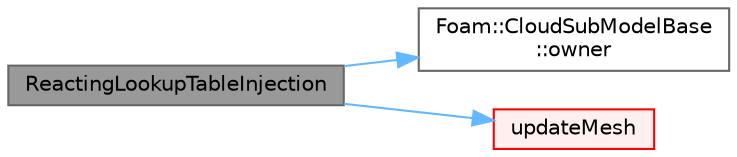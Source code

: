 digraph "ReactingLookupTableInjection"
{
 // LATEX_PDF_SIZE
  bgcolor="transparent";
  edge [fontname=Helvetica,fontsize=10,labelfontname=Helvetica,labelfontsize=10];
  node [fontname=Helvetica,fontsize=10,shape=box,height=0.2,width=0.4];
  rankdir="LR";
  Node1 [id="Node000001",label="ReactingLookupTableInjection",height=0.2,width=0.4,color="gray40", fillcolor="grey60", style="filled", fontcolor="black",tooltip=" "];
  Node1 -> Node2 [id="edge1_Node000001_Node000002",color="steelblue1",style="solid",tooltip=" "];
  Node2 [id="Node000002",label="Foam::CloudSubModelBase\l::owner",height=0.2,width=0.4,color="grey40", fillcolor="white", style="filled",URL="$classFoam_1_1CloudSubModelBase.html#abb03c5d71075ad48d4502d4db33ab05a",tooltip=" "];
  Node1 -> Node3 [id="edge2_Node000001_Node000003",color="steelblue1",style="solid",tooltip=" "];
  Node3 [id="Node000003",label="updateMesh",height=0.2,width=0.4,color="red", fillcolor="#FFF0F0", style="filled",URL="$classFoam_1_1ReactingLookupTableInjection.html#ae5693a309a936ac1040dd48c2881677f",tooltip=" "];
}
